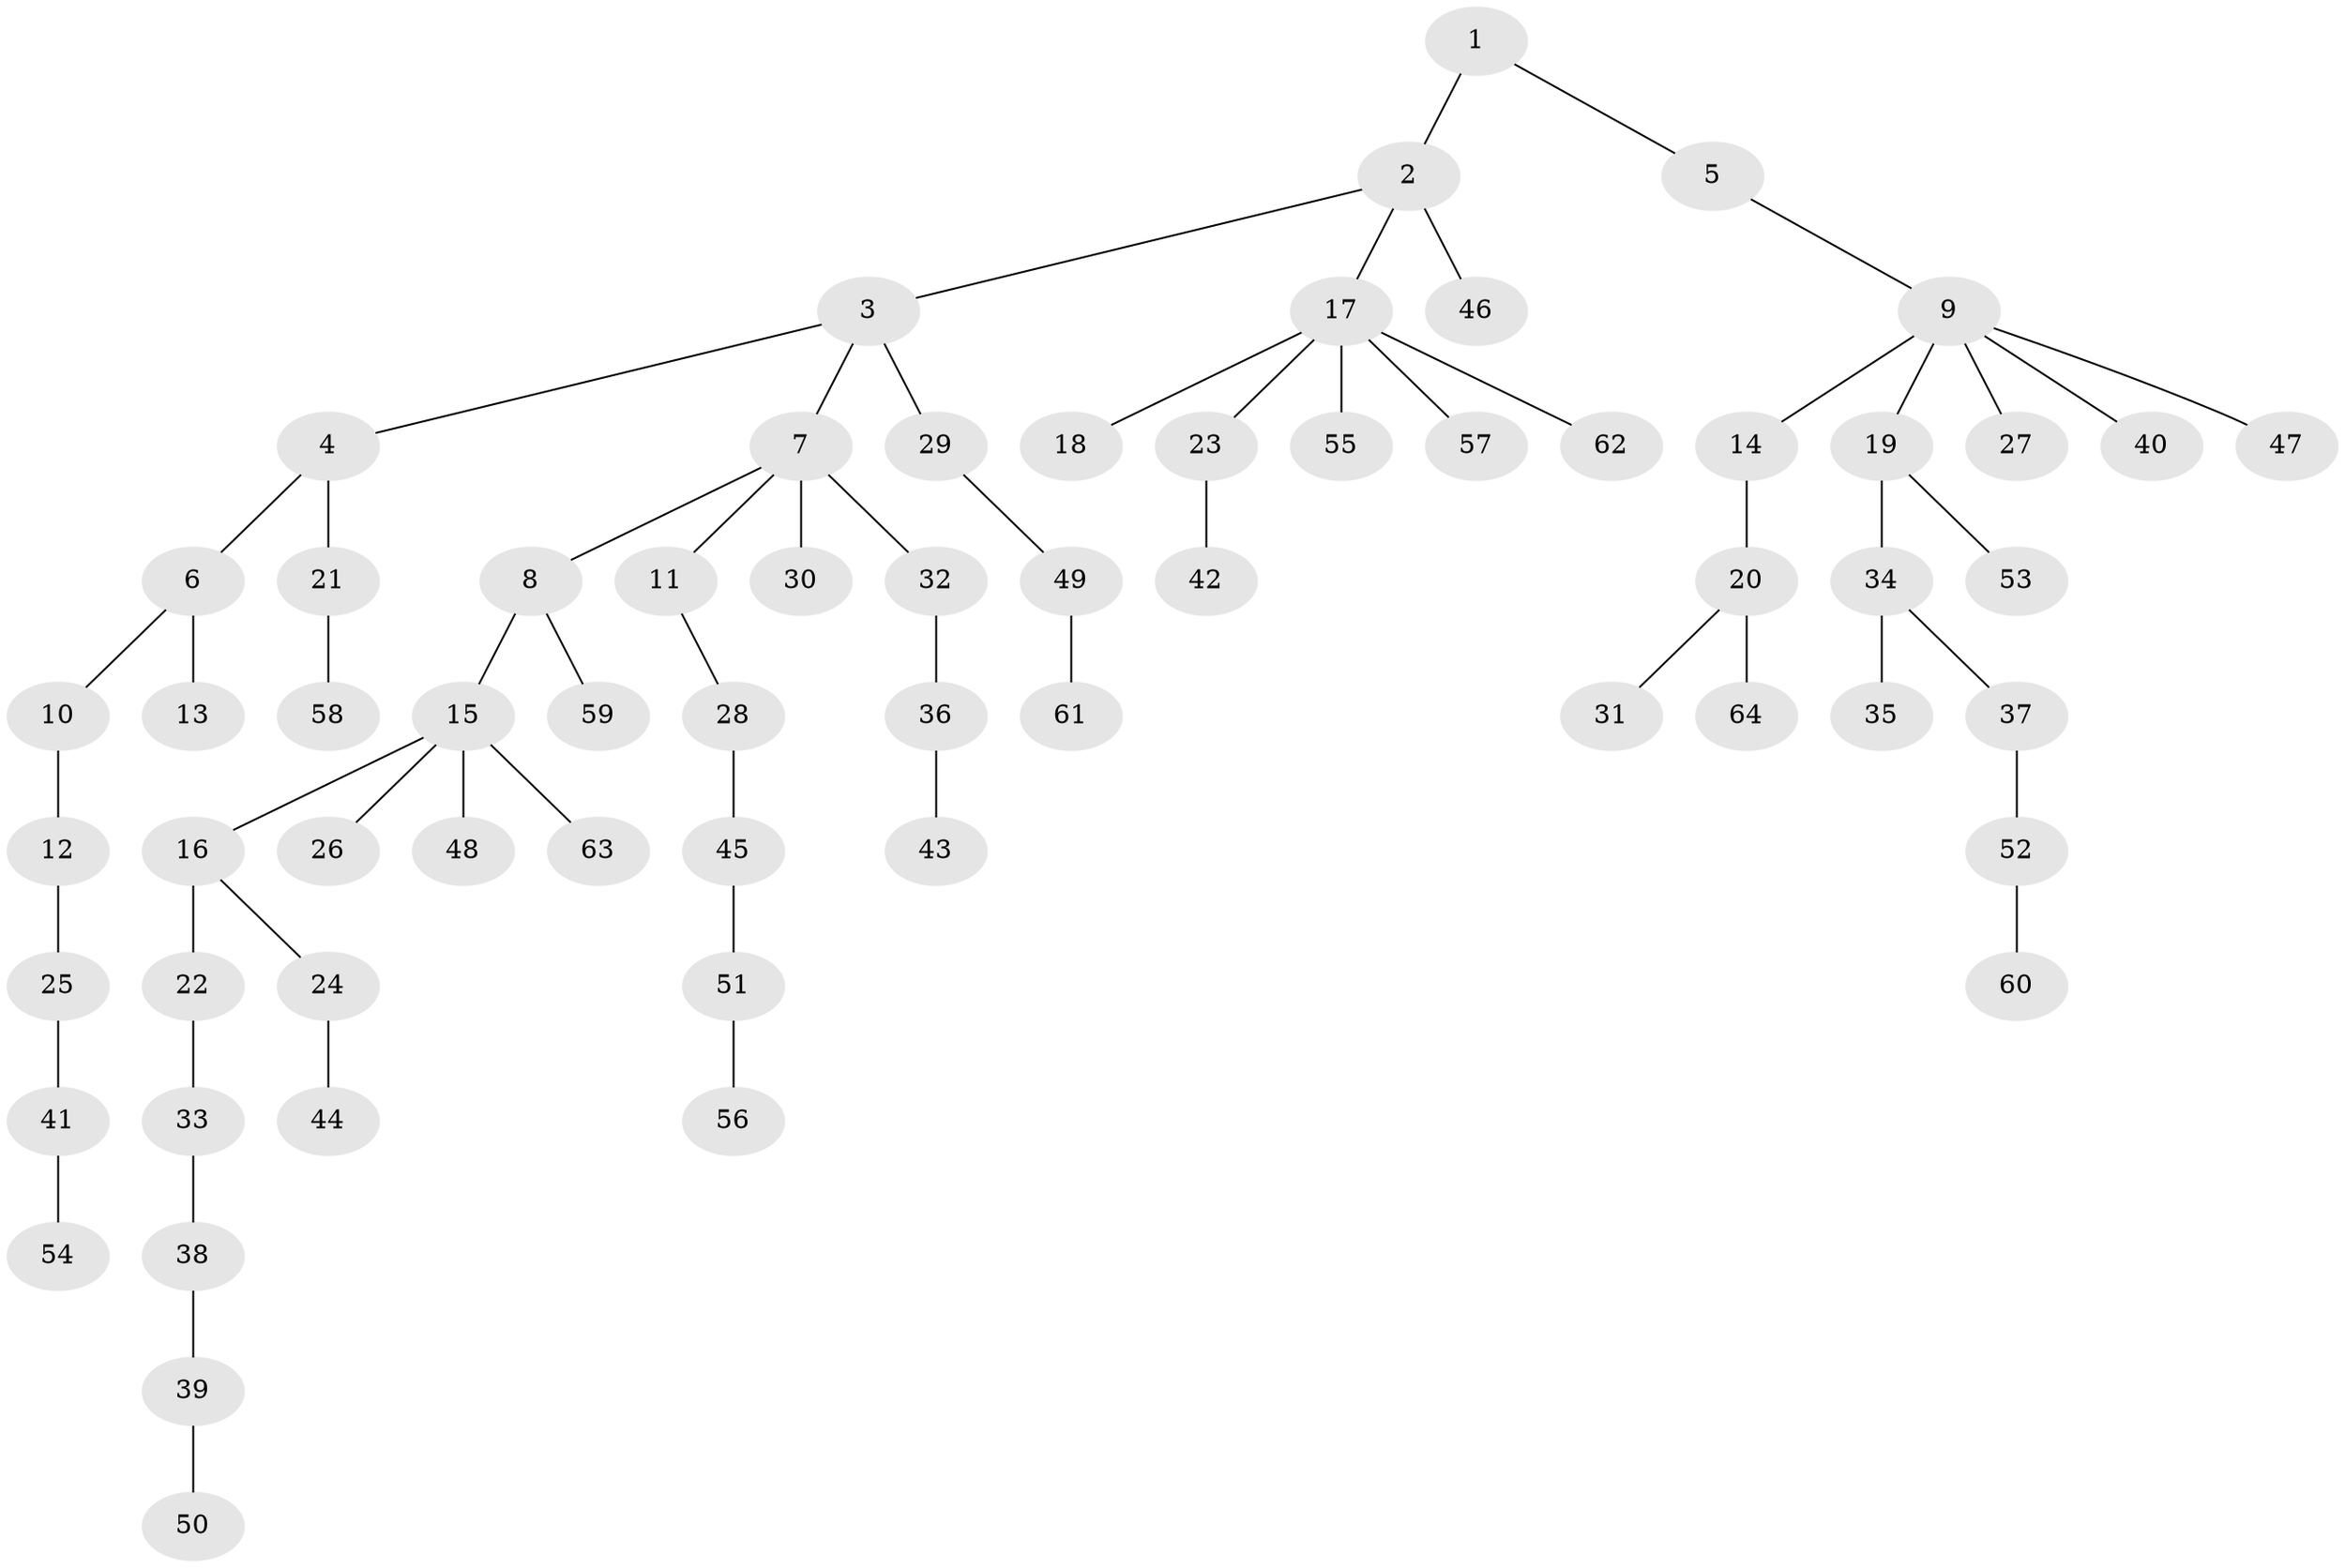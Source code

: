 // coarse degree distribution, {2: 0.24444444444444444, 3: 0.06666666666666667, 7: 0.022222222222222223, 4: 0.044444444444444446, 6: 0.044444444444444446, 1: 0.5555555555555556, 5: 0.022222222222222223}
// Generated by graph-tools (version 1.1) at 2025/42/03/06/25 10:42:05]
// undirected, 64 vertices, 63 edges
graph export_dot {
graph [start="1"]
  node [color=gray90,style=filled];
  1;
  2;
  3;
  4;
  5;
  6;
  7;
  8;
  9;
  10;
  11;
  12;
  13;
  14;
  15;
  16;
  17;
  18;
  19;
  20;
  21;
  22;
  23;
  24;
  25;
  26;
  27;
  28;
  29;
  30;
  31;
  32;
  33;
  34;
  35;
  36;
  37;
  38;
  39;
  40;
  41;
  42;
  43;
  44;
  45;
  46;
  47;
  48;
  49;
  50;
  51;
  52;
  53;
  54;
  55;
  56;
  57;
  58;
  59;
  60;
  61;
  62;
  63;
  64;
  1 -- 2;
  1 -- 5;
  2 -- 3;
  2 -- 17;
  2 -- 46;
  3 -- 4;
  3 -- 7;
  3 -- 29;
  4 -- 6;
  4 -- 21;
  5 -- 9;
  6 -- 10;
  6 -- 13;
  7 -- 8;
  7 -- 11;
  7 -- 30;
  7 -- 32;
  8 -- 15;
  8 -- 59;
  9 -- 14;
  9 -- 19;
  9 -- 27;
  9 -- 40;
  9 -- 47;
  10 -- 12;
  11 -- 28;
  12 -- 25;
  14 -- 20;
  15 -- 16;
  15 -- 26;
  15 -- 48;
  15 -- 63;
  16 -- 22;
  16 -- 24;
  17 -- 18;
  17 -- 23;
  17 -- 55;
  17 -- 57;
  17 -- 62;
  19 -- 34;
  19 -- 53;
  20 -- 31;
  20 -- 64;
  21 -- 58;
  22 -- 33;
  23 -- 42;
  24 -- 44;
  25 -- 41;
  28 -- 45;
  29 -- 49;
  32 -- 36;
  33 -- 38;
  34 -- 35;
  34 -- 37;
  36 -- 43;
  37 -- 52;
  38 -- 39;
  39 -- 50;
  41 -- 54;
  45 -- 51;
  49 -- 61;
  51 -- 56;
  52 -- 60;
}
